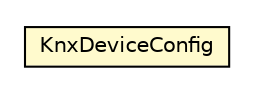 #!/usr/local/bin/dot
#
# Class diagram 
# Generated by UMLGraph version R5_6-24-gf6e263 (http://www.umlgraph.org/)
#

digraph G {
	edge [fontname="Helvetica",fontsize=10,labelfontname="Helvetica",labelfontsize=10];
	node [fontname="Helvetica",fontsize=10,shape=plaintext];
	nodesep=0.25;
	ranksep=0.5;
	// org.universAAL.lddi.knx.refinementdriver.dpt1.activityhub.util.KnxDeviceConfig
	c4962770 [label=<<table title="org.universAAL.lddi.knx.refinementdriver.dpt1.activityhub.util.KnxDeviceConfig" border="0" cellborder="1" cellspacing="0" cellpadding="2" port="p" bgcolor="lemonChiffon" href="./KnxDeviceConfig.html">
		<tr><td><table border="0" cellspacing="0" cellpadding="1">
<tr><td align="center" balign="center"> KnxDeviceConfig </td></tr>
		</table></td></tr>
		</table>>, URL="./KnxDeviceConfig.html", fontname="Helvetica", fontcolor="black", fontsize=10.0];
}

